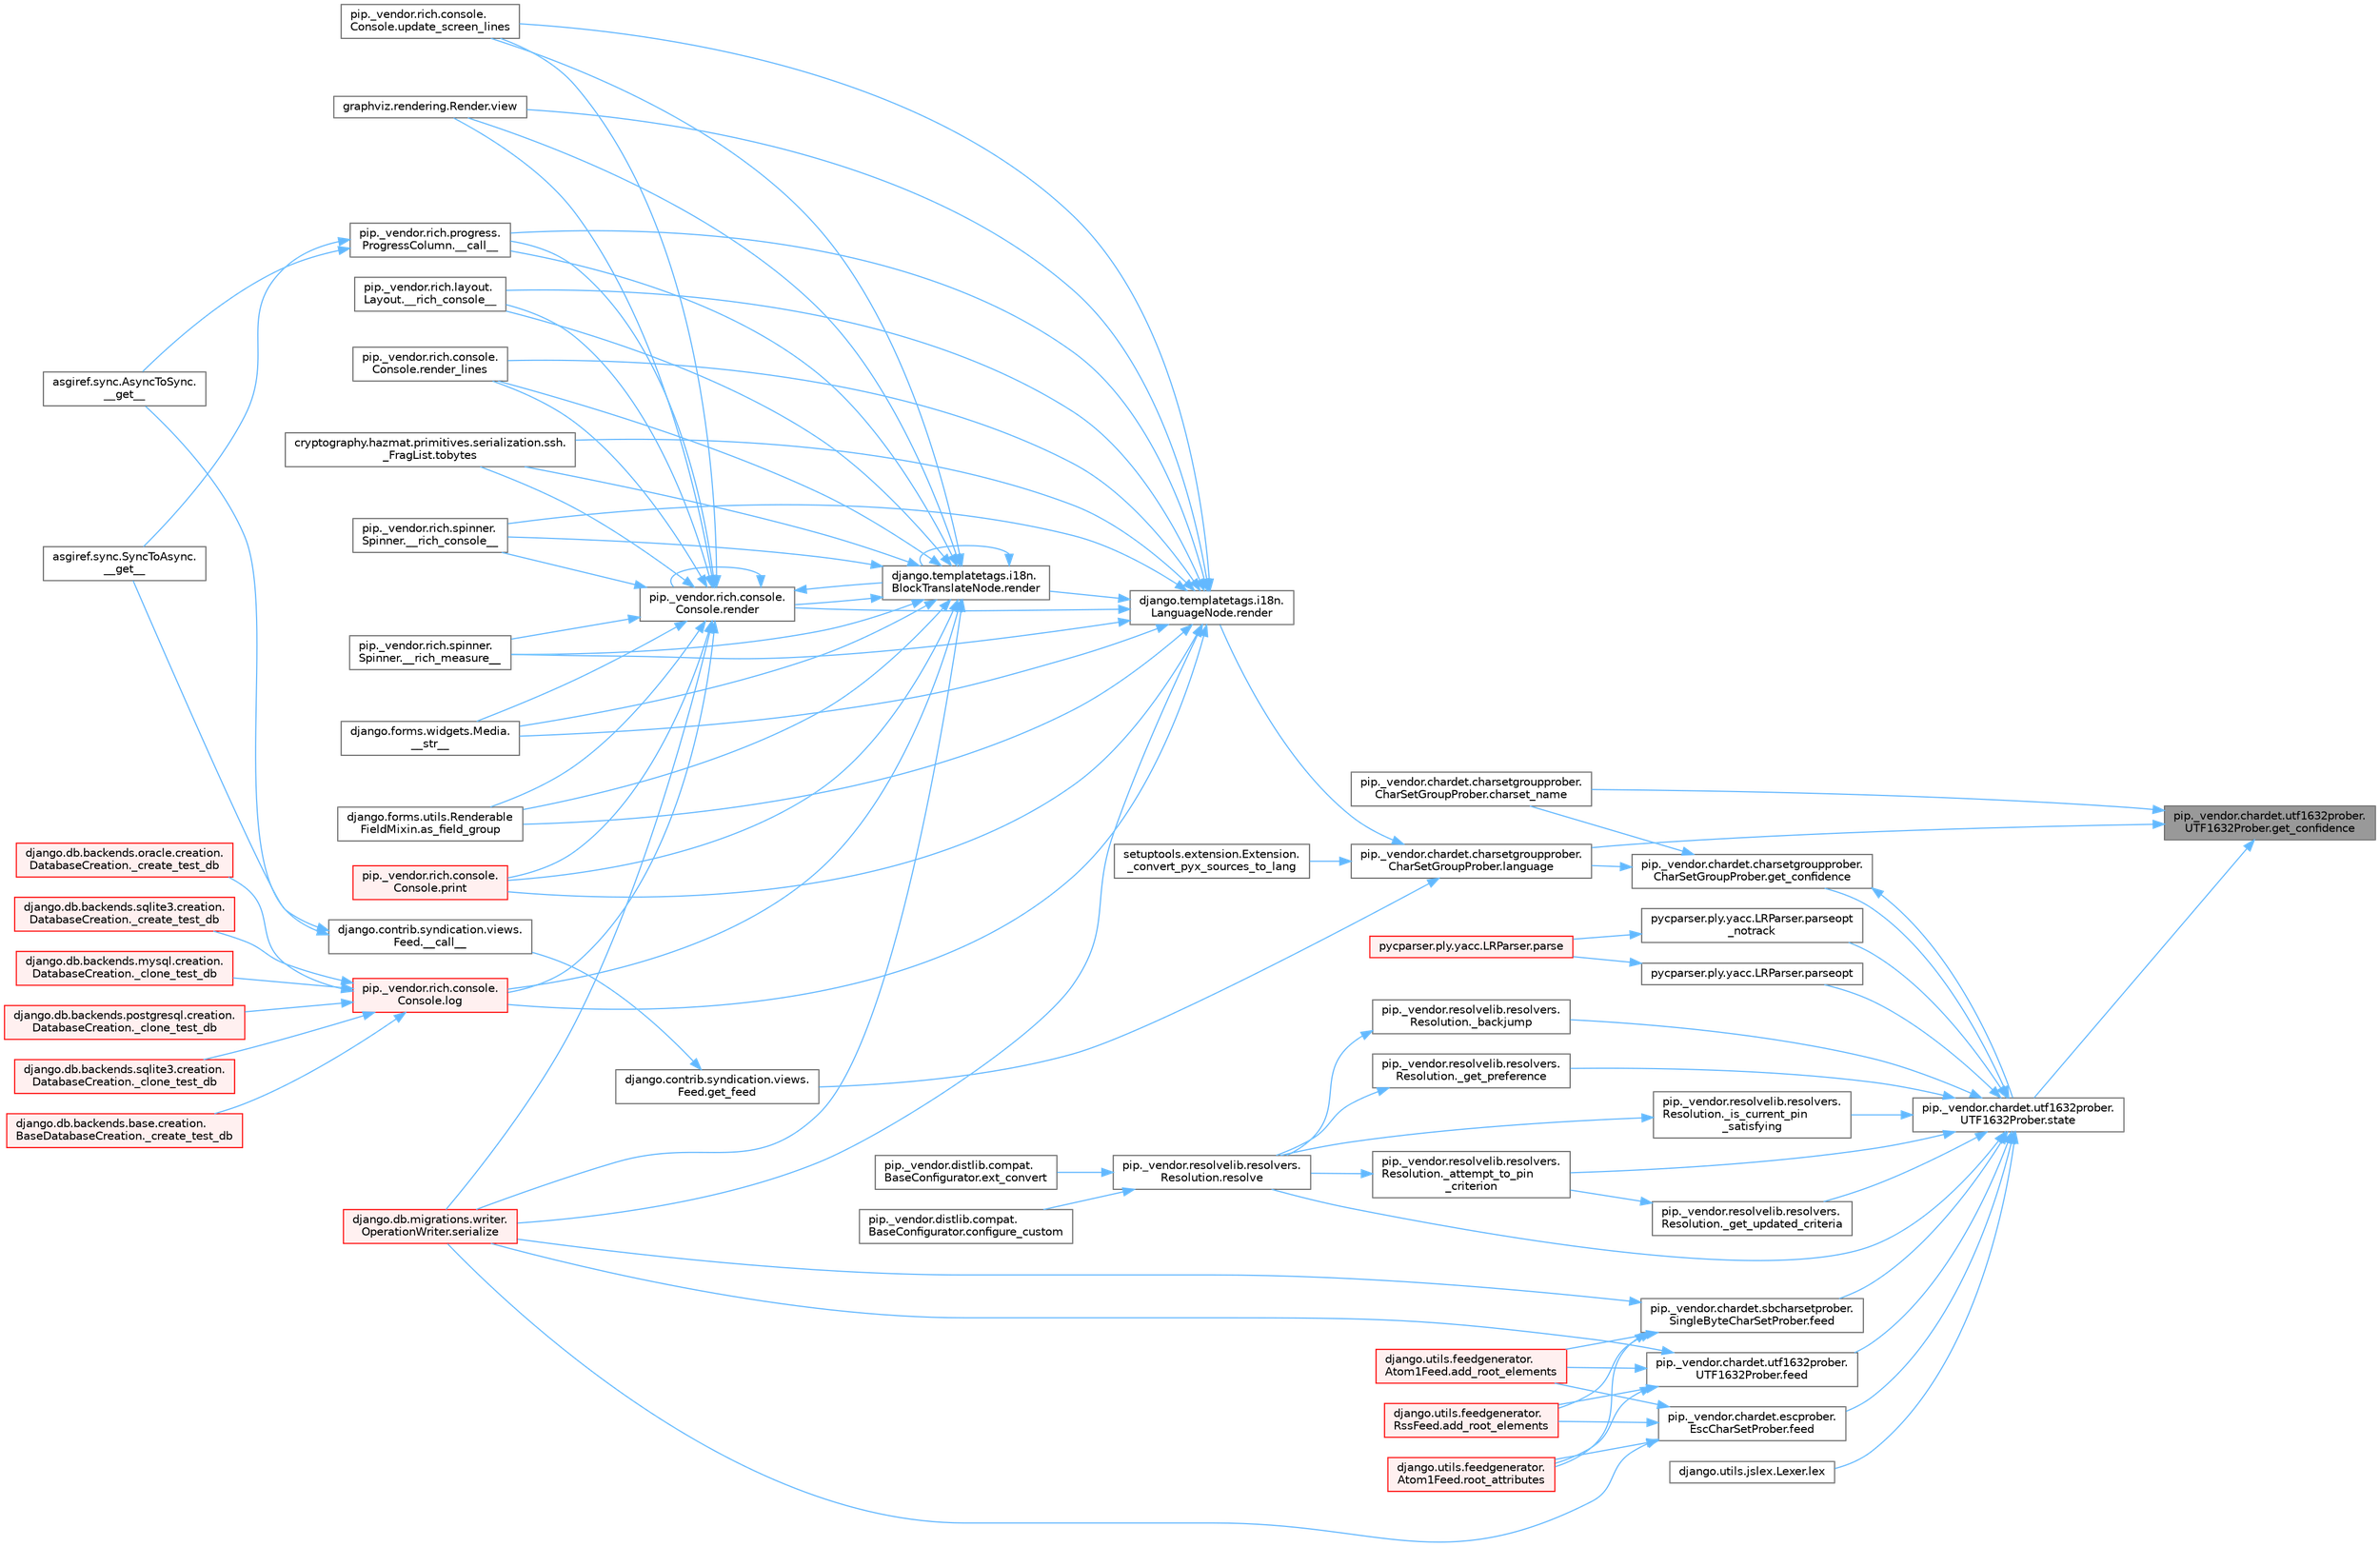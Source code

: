 digraph "pip._vendor.chardet.utf1632prober.UTF1632Prober.get_confidence"
{
 // LATEX_PDF_SIZE
  bgcolor="transparent";
  edge [fontname=Helvetica,fontsize=10,labelfontname=Helvetica,labelfontsize=10];
  node [fontname=Helvetica,fontsize=10,shape=box,height=0.2,width=0.4];
  rankdir="RL";
  Node1 [id="Node000001",label="pip._vendor.chardet.utf1632prober.\lUTF1632Prober.get_confidence",height=0.2,width=0.4,color="gray40", fillcolor="grey60", style="filled", fontcolor="black",tooltip=" "];
  Node1 -> Node2 [id="edge1_Node000001_Node000002",dir="back",color="steelblue1",style="solid",tooltip=" "];
  Node2 [id="Node000002",label="pip._vendor.chardet.charsetgroupprober.\lCharSetGroupProber.charset_name",height=0.2,width=0.4,color="grey40", fillcolor="white", style="filled",URL="$classpip_1_1__vendor_1_1chardet_1_1charsetgroupprober_1_1_char_set_group_prober.html#a72f1a7ffc65aedd4c2fb9c1eb05249cf",tooltip=" "];
  Node1 -> Node3 [id="edge2_Node000001_Node000003",dir="back",color="steelblue1",style="solid",tooltip=" "];
  Node3 [id="Node000003",label="pip._vendor.chardet.charsetgroupprober.\lCharSetGroupProber.language",height=0.2,width=0.4,color="grey40", fillcolor="white", style="filled",URL="$classpip_1_1__vendor_1_1chardet_1_1charsetgroupprober_1_1_char_set_group_prober.html#a4eed2755176d79c1d176c7500400f899",tooltip=" "];
  Node3 -> Node4 [id="edge3_Node000003_Node000004",dir="back",color="steelblue1",style="solid",tooltip=" "];
  Node4 [id="Node000004",label="setuptools.extension.Extension.\l_convert_pyx_sources_to_lang",height=0.2,width=0.4,color="grey40", fillcolor="white", style="filled",URL="$classsetuptools_1_1extension_1_1_extension.html#aaf601d7106ef472a4913e4bacd039c2a",tooltip=" "];
  Node3 -> Node5 [id="edge4_Node000003_Node000005",dir="back",color="steelblue1",style="solid",tooltip=" "];
  Node5 [id="Node000005",label="django.contrib.syndication.views.\lFeed.get_feed",height=0.2,width=0.4,color="grey40", fillcolor="white", style="filled",URL="$classdjango_1_1contrib_1_1syndication_1_1views_1_1_feed.html#a22e9036857876e13966fd7f846ae909d",tooltip=" "];
  Node5 -> Node6 [id="edge5_Node000005_Node000006",dir="back",color="steelblue1",style="solid",tooltip=" "];
  Node6 [id="Node000006",label="django.contrib.syndication.views.\lFeed.__call__",height=0.2,width=0.4,color="grey40", fillcolor="white", style="filled",URL="$classdjango_1_1contrib_1_1syndication_1_1views_1_1_feed.html#ac7a9680a1b709d8eb37ae3c6ce000220",tooltip=" "];
  Node6 -> Node7 [id="edge6_Node000006_Node000007",dir="back",color="steelblue1",style="solid",tooltip=" "];
  Node7 [id="Node000007",label="asgiref.sync.AsyncToSync.\l__get__",height=0.2,width=0.4,color="grey40", fillcolor="white", style="filled",URL="$classasgiref_1_1sync_1_1_async_to_sync.html#a23e9ef7a73da98dad9e3f4e65846969b",tooltip=" "];
  Node6 -> Node8 [id="edge7_Node000006_Node000008",dir="back",color="steelblue1",style="solid",tooltip=" "];
  Node8 [id="Node000008",label="asgiref.sync.SyncToAsync.\l__get__",height=0.2,width=0.4,color="grey40", fillcolor="white", style="filled",URL="$classasgiref_1_1sync_1_1_sync_to_async.html#aebdfbe3f01079a529fd2f39810597381",tooltip=" "];
  Node3 -> Node9 [id="edge8_Node000003_Node000009",dir="back",color="steelblue1",style="solid",tooltip=" "];
  Node9 [id="Node000009",label="django.templatetags.i18n.\lLanguageNode.render",height=0.2,width=0.4,color="grey40", fillcolor="white", style="filled",URL="$classdjango_1_1templatetags_1_1i18n_1_1_language_node.html#a2c88f345e9d8623bafaa4eb5efdefa84",tooltip=" "];
  Node9 -> Node10 [id="edge9_Node000009_Node000010",dir="back",color="steelblue1",style="solid",tooltip=" "];
  Node10 [id="Node000010",label="pip._vendor.rich.progress.\lProgressColumn.__call__",height=0.2,width=0.4,color="grey40", fillcolor="white", style="filled",URL="$classpip_1_1__vendor_1_1rich_1_1progress_1_1_progress_column.html#ae0c399be74222f949edb0fa5324cf6ea",tooltip=" "];
  Node10 -> Node7 [id="edge10_Node000010_Node000007",dir="back",color="steelblue1",style="solid",tooltip=" "];
  Node10 -> Node8 [id="edge11_Node000010_Node000008",dir="back",color="steelblue1",style="solid",tooltip=" "];
  Node9 -> Node11 [id="edge12_Node000009_Node000011",dir="back",color="steelblue1",style="solid",tooltip=" "];
  Node11 [id="Node000011",label="pip._vendor.rich.layout.\lLayout.__rich_console__",height=0.2,width=0.4,color="grey40", fillcolor="white", style="filled",URL="$classpip_1_1__vendor_1_1rich_1_1layout_1_1_layout.html#ac39cb3d17d2b0324ee1b0dada41a3ebd",tooltip=" "];
  Node9 -> Node12 [id="edge13_Node000009_Node000012",dir="back",color="steelblue1",style="solid",tooltip=" "];
  Node12 [id="Node000012",label="pip._vendor.rich.spinner.\lSpinner.__rich_console__",height=0.2,width=0.4,color="grey40", fillcolor="white", style="filled",URL="$classpip_1_1__vendor_1_1rich_1_1spinner_1_1_spinner.html#a6883d8dced19ac48d4dfc74f776357fd",tooltip=" "];
  Node9 -> Node13 [id="edge14_Node000009_Node000013",dir="back",color="steelblue1",style="solid",tooltip=" "];
  Node13 [id="Node000013",label="pip._vendor.rich.spinner.\lSpinner.__rich_measure__",height=0.2,width=0.4,color="grey40", fillcolor="white", style="filled",URL="$classpip_1_1__vendor_1_1rich_1_1spinner_1_1_spinner.html#a89745682c823c44a31bae8e8d07869f5",tooltip=" "];
  Node9 -> Node14 [id="edge15_Node000009_Node000014",dir="back",color="steelblue1",style="solid",tooltip=" "];
  Node14 [id="Node000014",label="django.forms.widgets.Media.\l__str__",height=0.2,width=0.4,color="grey40", fillcolor="white", style="filled",URL="$classdjango_1_1forms_1_1widgets_1_1_media.html#ae1651710548a7d9f14f036d035012d21",tooltip=" "];
  Node9 -> Node15 [id="edge16_Node000009_Node000015",dir="back",color="steelblue1",style="solid",tooltip=" "];
  Node15 [id="Node000015",label="django.forms.utils.Renderable\lFieldMixin.as_field_group",height=0.2,width=0.4,color="grey40", fillcolor="white", style="filled",URL="$classdjango_1_1forms_1_1utils_1_1_renderable_field_mixin.html#a1e9a1b4f790ea694431554267fd5d74c",tooltip=" "];
  Node9 -> Node16 [id="edge17_Node000009_Node000016",dir="back",color="steelblue1",style="solid",tooltip=" "];
  Node16 [id="Node000016",label="pip._vendor.rich.console.\lConsole.log",height=0.2,width=0.4,color="red", fillcolor="#FFF0F0", style="filled",URL="$classpip_1_1__vendor_1_1rich_1_1console_1_1_console.html#af9c77e39f9413fc2b134c60cfa23b0f1",tooltip=" "];
  Node16 -> Node17 [id="edge18_Node000016_Node000017",dir="back",color="steelblue1",style="solid",tooltip=" "];
  Node17 [id="Node000017",label="django.db.backends.mysql.creation.\lDatabaseCreation._clone_test_db",height=0.2,width=0.4,color="red", fillcolor="#FFF0F0", style="filled",URL="$classdjango_1_1db_1_1backends_1_1mysql_1_1creation_1_1_database_creation.html#ab4d99b6a9b6a81141d0fba9440d91619",tooltip=" "];
  Node16 -> Node19 [id="edge19_Node000016_Node000019",dir="back",color="steelblue1",style="solid",tooltip=" "];
  Node19 [id="Node000019",label="django.db.backends.postgresql.creation.\lDatabaseCreation._clone_test_db",height=0.2,width=0.4,color="red", fillcolor="#FFF0F0", style="filled",URL="$classdjango_1_1db_1_1backends_1_1postgresql_1_1creation_1_1_database_creation.html#ab57e8a2ba94a8a4888fd435036b4c322",tooltip=" "];
  Node16 -> Node20 [id="edge20_Node000016_Node000020",dir="back",color="steelblue1",style="solid",tooltip=" "];
  Node20 [id="Node000020",label="django.db.backends.sqlite3.creation.\lDatabaseCreation._clone_test_db",height=0.2,width=0.4,color="red", fillcolor="#FFF0F0", style="filled",URL="$classdjango_1_1db_1_1backends_1_1sqlite3_1_1creation_1_1_database_creation.html#a43a28bd11187e2b0677fd0be7643387b",tooltip=" "];
  Node16 -> Node21 [id="edge21_Node000016_Node000021",dir="back",color="steelblue1",style="solid",tooltip=" "];
  Node21 [id="Node000021",label="django.db.backends.base.creation.\lBaseDatabaseCreation._create_test_db",height=0.2,width=0.4,color="red", fillcolor="#FFF0F0", style="filled",URL="$classdjango_1_1db_1_1backends_1_1base_1_1creation_1_1_base_database_creation.html#a3782aff49b95503af2f0e518a10dc22d",tooltip=" "];
  Node16 -> Node23 [id="edge22_Node000016_Node000023",dir="back",color="steelblue1",style="solid",tooltip=" "];
  Node23 [id="Node000023",label="django.db.backends.oracle.creation.\lDatabaseCreation._create_test_db",height=0.2,width=0.4,color="red", fillcolor="#FFF0F0", style="filled",URL="$classdjango_1_1db_1_1backends_1_1oracle_1_1creation_1_1_database_creation.html#aea03f2099a0f6691226755c6b60c133f",tooltip=" "];
  Node16 -> Node24 [id="edge23_Node000016_Node000024",dir="back",color="steelblue1",style="solid",tooltip=" "];
  Node24 [id="Node000024",label="django.db.backends.sqlite3.creation.\lDatabaseCreation._create_test_db",height=0.2,width=0.4,color="red", fillcolor="#FFF0F0", style="filled",URL="$classdjango_1_1db_1_1backends_1_1sqlite3_1_1creation_1_1_database_creation.html#a67d2c057a1e604f78b379e63cd6bff28",tooltip=" "];
  Node9 -> Node437 [id="edge24_Node000009_Node000437",dir="back",color="steelblue1",style="solid",tooltip=" "];
  Node437 [id="Node000437",label="pip._vendor.rich.console.\lConsole.print",height=0.2,width=0.4,color="red", fillcolor="#FFF0F0", style="filled",URL="$classpip_1_1__vendor_1_1rich_1_1console_1_1_console.html#af954370cdbb49236b597f2c11064549d",tooltip=" "];
  Node9 -> Node519 [id="edge25_Node000009_Node000519",dir="back",color="steelblue1",style="solid",tooltip=" "];
  Node519 [id="Node000519",label="django.templatetags.i18n.\lBlockTranslateNode.render",height=0.2,width=0.4,color="grey40", fillcolor="white", style="filled",URL="$classdjango_1_1templatetags_1_1i18n_1_1_block_translate_node.html#aaf05bebfd02c1c4b676387ada0357832",tooltip=" "];
  Node519 -> Node10 [id="edge26_Node000519_Node000010",dir="back",color="steelblue1",style="solid",tooltip=" "];
  Node519 -> Node11 [id="edge27_Node000519_Node000011",dir="back",color="steelblue1",style="solid",tooltip=" "];
  Node519 -> Node12 [id="edge28_Node000519_Node000012",dir="back",color="steelblue1",style="solid",tooltip=" "];
  Node519 -> Node13 [id="edge29_Node000519_Node000013",dir="back",color="steelblue1",style="solid",tooltip=" "];
  Node519 -> Node14 [id="edge30_Node000519_Node000014",dir="back",color="steelblue1",style="solid",tooltip=" "];
  Node519 -> Node15 [id="edge31_Node000519_Node000015",dir="back",color="steelblue1",style="solid",tooltip=" "];
  Node519 -> Node16 [id="edge32_Node000519_Node000016",dir="back",color="steelblue1",style="solid",tooltip=" "];
  Node519 -> Node437 [id="edge33_Node000519_Node000437",dir="back",color="steelblue1",style="solid",tooltip=" "];
  Node519 -> Node519 [id="edge34_Node000519_Node000519",dir="back",color="steelblue1",style="solid",tooltip=" "];
  Node519 -> Node520 [id="edge35_Node000519_Node000520",dir="back",color="steelblue1",style="solid",tooltip=" "];
  Node520 [id="Node000520",label="pip._vendor.rich.console.\lConsole.render",height=0.2,width=0.4,color="grey40", fillcolor="white", style="filled",URL="$classpip_1_1__vendor_1_1rich_1_1console_1_1_console.html#a9551b8254c573105adde80622393a938",tooltip=" "];
  Node520 -> Node10 [id="edge36_Node000520_Node000010",dir="back",color="steelblue1",style="solid",tooltip=" "];
  Node520 -> Node11 [id="edge37_Node000520_Node000011",dir="back",color="steelblue1",style="solid",tooltip=" "];
  Node520 -> Node12 [id="edge38_Node000520_Node000012",dir="back",color="steelblue1",style="solid",tooltip=" "];
  Node520 -> Node13 [id="edge39_Node000520_Node000013",dir="back",color="steelblue1",style="solid",tooltip=" "];
  Node520 -> Node14 [id="edge40_Node000520_Node000014",dir="back",color="steelblue1",style="solid",tooltip=" "];
  Node520 -> Node15 [id="edge41_Node000520_Node000015",dir="back",color="steelblue1",style="solid",tooltip=" "];
  Node520 -> Node16 [id="edge42_Node000520_Node000016",dir="back",color="steelblue1",style="solid",tooltip=" "];
  Node520 -> Node437 [id="edge43_Node000520_Node000437",dir="back",color="steelblue1",style="solid",tooltip=" "];
  Node520 -> Node519 [id="edge44_Node000520_Node000519",dir="back",color="steelblue1",style="solid",tooltip=" "];
  Node520 -> Node520 [id="edge45_Node000520_Node000520",dir="back",color="steelblue1",style="solid",tooltip=" "];
  Node520 -> Node521 [id="edge46_Node000520_Node000521",dir="back",color="steelblue1",style="solid",tooltip=" "];
  Node521 [id="Node000521",label="pip._vendor.rich.console.\lConsole.render_lines",height=0.2,width=0.4,color="grey40", fillcolor="white", style="filled",URL="$classpip_1_1__vendor_1_1rich_1_1console_1_1_console.html#a5818808a49db20c5bee6986425f96f14",tooltip=" "];
  Node520 -> Node522 [id="edge47_Node000520_Node000522",dir="back",color="steelblue1",style="solid",tooltip=" "];
  Node522 [id="Node000522",label="django.db.migrations.writer.\lOperationWriter.serialize",height=0.2,width=0.4,color="red", fillcolor="#FFF0F0", style="filled",URL="$classdjango_1_1db_1_1migrations_1_1writer_1_1_operation_writer.html#a866e8d13e1c54a35d74e9a6b0383b2f8",tooltip=" "];
  Node520 -> Node594 [id="edge48_Node000520_Node000594",dir="back",color="steelblue1",style="solid",tooltip=" "];
  Node594 [id="Node000594",label="cryptography.hazmat.primitives.serialization.ssh.\l_FragList.tobytes",height=0.2,width=0.4,color="grey40", fillcolor="white", style="filled",URL="$classcryptography_1_1hazmat_1_1primitives_1_1serialization_1_1ssh_1_1___frag_list.html#a195dd4e7c741624829a13af53fa3de38",tooltip=" "];
  Node520 -> Node595 [id="edge49_Node000520_Node000595",dir="back",color="steelblue1",style="solid",tooltip=" "];
  Node595 [id="Node000595",label="pip._vendor.rich.console.\lConsole.update_screen_lines",height=0.2,width=0.4,color="grey40", fillcolor="white", style="filled",URL="$classpip_1_1__vendor_1_1rich_1_1console_1_1_console.html#a21cfe5af86ec7533f23d45fe2969817e",tooltip=" "];
  Node520 -> Node596 [id="edge50_Node000520_Node000596",dir="back",color="steelblue1",style="solid",tooltip=" "];
  Node596 [id="Node000596",label="graphviz.rendering.Render.view",height=0.2,width=0.4,color="grey40", fillcolor="white", style="filled",URL="$classgraphviz_1_1rendering_1_1_render.html#a53169c422996b9a7e92b5580c13914e2",tooltip=" "];
  Node519 -> Node521 [id="edge51_Node000519_Node000521",dir="back",color="steelblue1",style="solid",tooltip=" "];
  Node519 -> Node522 [id="edge52_Node000519_Node000522",dir="back",color="steelblue1",style="solid",tooltip=" "];
  Node519 -> Node594 [id="edge53_Node000519_Node000594",dir="back",color="steelblue1",style="solid",tooltip=" "];
  Node519 -> Node595 [id="edge54_Node000519_Node000595",dir="back",color="steelblue1",style="solid",tooltip=" "];
  Node519 -> Node596 [id="edge55_Node000519_Node000596",dir="back",color="steelblue1",style="solid",tooltip=" "];
  Node9 -> Node520 [id="edge56_Node000009_Node000520",dir="back",color="steelblue1",style="solid",tooltip=" "];
  Node9 -> Node521 [id="edge57_Node000009_Node000521",dir="back",color="steelblue1",style="solid",tooltip=" "];
  Node9 -> Node522 [id="edge58_Node000009_Node000522",dir="back",color="steelblue1",style="solid",tooltip=" "];
  Node9 -> Node594 [id="edge59_Node000009_Node000594",dir="back",color="steelblue1",style="solid",tooltip=" "];
  Node9 -> Node595 [id="edge60_Node000009_Node000595",dir="back",color="steelblue1",style="solid",tooltip=" "];
  Node9 -> Node596 [id="edge61_Node000009_Node000596",dir="back",color="steelblue1",style="solid",tooltip=" "];
  Node1 -> Node3183 [id="edge62_Node000001_Node003183",dir="back",color="steelblue1",style="solid",tooltip=" "];
  Node3183 [id="Node003183",label="pip._vendor.chardet.utf1632prober.\lUTF1632Prober.state",height=0.2,width=0.4,color="grey40", fillcolor="white", style="filled",URL="$classpip_1_1__vendor_1_1chardet_1_1utf1632prober_1_1_u_t_f1632_prober.html#a33fbc3b38525fe5a4e994e25118a46db",tooltip=" "];
  Node3183 -> Node3184 [id="edge63_Node003183_Node003184",dir="back",color="steelblue1",style="solid",tooltip=" "];
  Node3184 [id="Node003184",label="pip._vendor.resolvelib.resolvers.\lResolution._attempt_to_pin\l_criterion",height=0.2,width=0.4,color="grey40", fillcolor="white", style="filled",URL="$classpip_1_1__vendor_1_1resolvelib_1_1resolvers_1_1_resolution.html#a8ede57631fbb093024b2c6190f860578",tooltip=" "];
  Node3184 -> Node3185 [id="edge64_Node003184_Node003185",dir="back",color="steelblue1",style="solid",tooltip=" "];
  Node3185 [id="Node003185",label="pip._vendor.resolvelib.resolvers.\lResolution.resolve",height=0.2,width=0.4,color="grey40", fillcolor="white", style="filled",URL="$classpip_1_1__vendor_1_1resolvelib_1_1resolvers_1_1_resolution.html#abf24a4f0e5020afae4ac2ee6d280807a",tooltip=" "];
  Node3185 -> Node3082 [id="edge65_Node003185_Node003082",dir="back",color="steelblue1",style="solid",tooltip=" "];
  Node3082 [id="Node003082",label="pip._vendor.distlib.compat.\lBaseConfigurator.configure_custom",height=0.2,width=0.4,color="grey40", fillcolor="white", style="filled",URL="$classpip_1_1__vendor_1_1distlib_1_1compat_1_1_base_configurator.html#af4feb3037e756b7064576de15a803f21",tooltip=" "];
  Node3185 -> Node3083 [id="edge66_Node003185_Node003083",dir="back",color="steelblue1",style="solid",tooltip=" "];
  Node3083 [id="Node003083",label="pip._vendor.distlib.compat.\lBaseConfigurator.ext_convert",height=0.2,width=0.4,color="grey40", fillcolor="white", style="filled",URL="$classpip_1_1__vendor_1_1distlib_1_1compat_1_1_base_configurator.html#ad2396c99e842d8f5f96207d76d9491cd",tooltip=" "];
  Node3183 -> Node3186 [id="edge67_Node003183_Node003186",dir="back",color="steelblue1",style="solid",tooltip=" "];
  Node3186 [id="Node003186",label="pip._vendor.resolvelib.resolvers.\lResolution._backjump",height=0.2,width=0.4,color="grey40", fillcolor="white", style="filled",URL="$classpip_1_1__vendor_1_1resolvelib_1_1resolvers_1_1_resolution.html#a7fe87674694eeb17cb30dd36ebadda42",tooltip=" "];
  Node3186 -> Node3185 [id="edge68_Node003186_Node003185",dir="back",color="steelblue1",style="solid",tooltip=" "];
  Node3183 -> Node3187 [id="edge69_Node003183_Node003187",dir="back",color="steelblue1",style="solid",tooltip=" "];
  Node3187 [id="Node003187",label="pip._vendor.resolvelib.resolvers.\lResolution._get_preference",height=0.2,width=0.4,color="grey40", fillcolor="white", style="filled",URL="$classpip_1_1__vendor_1_1resolvelib_1_1resolvers_1_1_resolution.html#a7c329ea763f619d3698aea05c1489e89",tooltip=" "];
  Node3187 -> Node3185 [id="edge70_Node003187_Node003185",dir="back",color="steelblue1",style="solid",tooltip=" "];
  Node3183 -> Node3188 [id="edge71_Node003183_Node003188",dir="back",color="steelblue1",style="solid",tooltip=" "];
  Node3188 [id="Node003188",label="pip._vendor.resolvelib.resolvers.\lResolution._get_updated_criteria",height=0.2,width=0.4,color="grey40", fillcolor="white", style="filled",URL="$classpip_1_1__vendor_1_1resolvelib_1_1resolvers_1_1_resolution.html#a64151ae2f0f597da69ce99c3528ebff8",tooltip=" "];
  Node3188 -> Node3184 [id="edge72_Node003188_Node003184",dir="back",color="steelblue1",style="solid",tooltip=" "];
  Node3183 -> Node3189 [id="edge73_Node003183_Node003189",dir="back",color="steelblue1",style="solid",tooltip=" "];
  Node3189 [id="Node003189",label="pip._vendor.resolvelib.resolvers.\lResolution._is_current_pin\l_satisfying",height=0.2,width=0.4,color="grey40", fillcolor="white", style="filled",URL="$classpip_1_1__vendor_1_1resolvelib_1_1resolvers_1_1_resolution.html#abc71e9edd52232d2f55e4b2b2f134618",tooltip=" "];
  Node3189 -> Node3185 [id="edge74_Node003189_Node003185",dir="back",color="steelblue1",style="solid",tooltip=" "];
  Node3183 -> Node3190 [id="edge75_Node003183_Node003190",dir="back",color="steelblue1",style="solid",tooltip=" "];
  Node3190 [id="Node003190",label="pip._vendor.chardet.escprober.\lEscCharSetProber.feed",height=0.2,width=0.4,color="grey40", fillcolor="white", style="filled",URL="$classpip_1_1__vendor_1_1chardet_1_1escprober_1_1_esc_char_set_prober.html#ad4c988e1f9e0cfe2cae4ebdc50ebe61c",tooltip=" "];
  Node3190 -> Node215 [id="edge76_Node003190_Node000215",dir="back",color="steelblue1",style="solid",tooltip=" "];
  Node215 [id="Node000215",label="django.utils.feedgenerator.\lAtom1Feed.add_root_elements",height=0.2,width=0.4,color="red", fillcolor="#FFF0F0", style="filled",URL="$classdjango_1_1utils_1_1feedgenerator_1_1_atom1_feed.html#a3f861beae65b2c1d07d6192175be850e",tooltip=" "];
  Node3190 -> Node1745 [id="edge77_Node003190_Node001745",dir="back",color="steelblue1",style="solid",tooltip=" "];
  Node1745 [id="Node001745",label="django.utils.feedgenerator.\lRssFeed.add_root_elements",height=0.2,width=0.4,color="red", fillcolor="#FFF0F0", style="filled",URL="$classdjango_1_1utils_1_1feedgenerator_1_1_rss_feed.html#afe28a1e8efc5fc065f74b4277a43663e",tooltip=" "];
  Node3190 -> Node1747 [id="edge78_Node003190_Node001747",dir="back",color="steelblue1",style="solid",tooltip=" "];
  Node1747 [id="Node001747",label="django.utils.feedgenerator.\lAtom1Feed.root_attributes",height=0.2,width=0.4,color="red", fillcolor="#FFF0F0", style="filled",URL="$classdjango_1_1utils_1_1feedgenerator_1_1_atom1_feed.html#a8ea06279a106db871795893125306409",tooltip=" "];
  Node3190 -> Node522 [id="edge79_Node003190_Node000522",dir="back",color="steelblue1",style="solid",tooltip=" "];
  Node3183 -> Node3191 [id="edge80_Node003183_Node003191",dir="back",color="steelblue1",style="solid",tooltip=" "];
  Node3191 [id="Node003191",label="pip._vendor.chardet.sbcharsetprober.\lSingleByteCharSetProber.feed",height=0.2,width=0.4,color="grey40", fillcolor="white", style="filled",URL="$classpip_1_1__vendor_1_1chardet_1_1sbcharsetprober_1_1_single_byte_char_set_prober.html#ab6d2e8e37d450e7ce0dda8dadfec2b57",tooltip=" "];
  Node3191 -> Node215 [id="edge81_Node003191_Node000215",dir="back",color="steelblue1",style="solid",tooltip=" "];
  Node3191 -> Node1745 [id="edge82_Node003191_Node001745",dir="back",color="steelblue1",style="solid",tooltip=" "];
  Node3191 -> Node1747 [id="edge83_Node003191_Node001747",dir="back",color="steelblue1",style="solid",tooltip=" "];
  Node3191 -> Node522 [id="edge84_Node003191_Node000522",dir="back",color="steelblue1",style="solid",tooltip=" "];
  Node3183 -> Node3192 [id="edge85_Node003183_Node003192",dir="back",color="steelblue1",style="solid",tooltip=" "];
  Node3192 [id="Node003192",label="pip._vendor.chardet.utf1632prober.\lUTF1632Prober.feed",height=0.2,width=0.4,color="grey40", fillcolor="white", style="filled",URL="$classpip_1_1__vendor_1_1chardet_1_1utf1632prober_1_1_u_t_f1632_prober.html#a16a8bea3b9608f94237b49f2f0cd4b74",tooltip=" "];
  Node3192 -> Node215 [id="edge86_Node003192_Node000215",dir="back",color="steelblue1",style="solid",tooltip=" "];
  Node3192 -> Node1745 [id="edge87_Node003192_Node001745",dir="back",color="steelblue1",style="solid",tooltip=" "];
  Node3192 -> Node1747 [id="edge88_Node003192_Node001747",dir="back",color="steelblue1",style="solid",tooltip=" "];
  Node3192 -> Node522 [id="edge89_Node003192_Node000522",dir="back",color="steelblue1",style="solid",tooltip=" "];
  Node3183 -> Node3193 [id="edge90_Node003183_Node003193",dir="back",color="steelblue1",style="solid",tooltip=" "];
  Node3193 [id="Node003193",label="pip._vendor.chardet.charsetgroupprober.\lCharSetGroupProber.get_confidence",height=0.2,width=0.4,color="grey40", fillcolor="white", style="filled",URL="$classpip_1_1__vendor_1_1chardet_1_1charsetgroupprober_1_1_char_set_group_prober.html#a45c3877c8cf8576a1198d250f91c33f9",tooltip=" "];
  Node3193 -> Node2 [id="edge91_Node003193_Node000002",dir="back",color="steelblue1",style="solid",tooltip=" "];
  Node3193 -> Node3 [id="edge92_Node003193_Node000003",dir="back",color="steelblue1",style="solid",tooltip=" "];
  Node3193 -> Node3183 [id="edge93_Node003193_Node003183",dir="back",color="steelblue1",style="solid",tooltip=" "];
  Node3183 -> Node3194 [id="edge94_Node003183_Node003194",dir="back",color="steelblue1",style="solid",tooltip=" "];
  Node3194 [id="Node003194",label="django.utils.jslex.Lexer.lex",height=0.2,width=0.4,color="grey40", fillcolor="white", style="filled",URL="$classdjango_1_1utils_1_1jslex_1_1_lexer.html#ac1ea9cc06e8fb7d8aa61579b343d5689",tooltip=" "];
  Node3183 -> Node3195 [id="edge95_Node003183_Node003195",dir="back",color="steelblue1",style="solid",tooltip=" "];
  Node3195 [id="Node003195",label="pycparser.ply.yacc.LRParser.parseopt",height=0.2,width=0.4,color="grey40", fillcolor="white", style="filled",URL="$classpycparser_1_1ply_1_1yacc_1_1_l_r_parser.html#a5f0e8a66265f6c3fb3de2be9372c558c",tooltip=" "];
  Node3195 -> Node3196 [id="edge96_Node003195_Node003196",dir="back",color="steelblue1",style="solid",tooltip=" "];
  Node3196 [id="Node003196",label="pycparser.ply.yacc.LRParser.parse",height=0.2,width=0.4,color="red", fillcolor="#FFF0F0", style="filled",URL="$classpycparser_1_1ply_1_1yacc_1_1_l_r_parser.html#a8e0ed5150402ae8a52ff2ed0f6c46486",tooltip=" "];
  Node3183 -> Node3197 [id="edge97_Node003183_Node003197",dir="back",color="steelblue1",style="solid",tooltip=" "];
  Node3197 [id="Node003197",label="pycparser.ply.yacc.LRParser.parseopt\l_notrack",height=0.2,width=0.4,color="grey40", fillcolor="white", style="filled",URL="$classpycparser_1_1ply_1_1yacc_1_1_l_r_parser.html#a67455ac593f9df2cff0efb9ac014e291",tooltip=" "];
  Node3197 -> Node3196 [id="edge98_Node003197_Node003196",dir="back",color="steelblue1",style="solid",tooltip=" "];
  Node3183 -> Node3185 [id="edge99_Node003183_Node003185",dir="back",color="steelblue1",style="solid",tooltip=" "];
}
